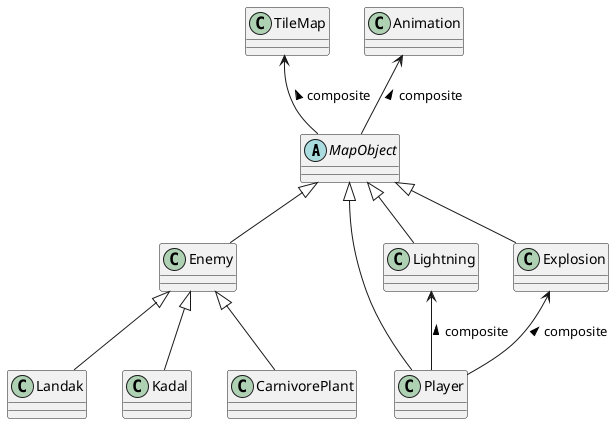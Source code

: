 @startuml
abstract class MapObject
TileMap <-- MapObject : composite <
Animation <-- MapObject : composite <
MapObject <|-- Player
MapObject <|-- Enemy
MapObject <|-- Lightning
MapObject <|-- Explosion
Lightning <-- Player : composite <
Explosion <-- Player : composite <
Enemy <|-- Landak
Enemy <|-- Kadal
Enemy <|-- CarnivorePlant
@enduml